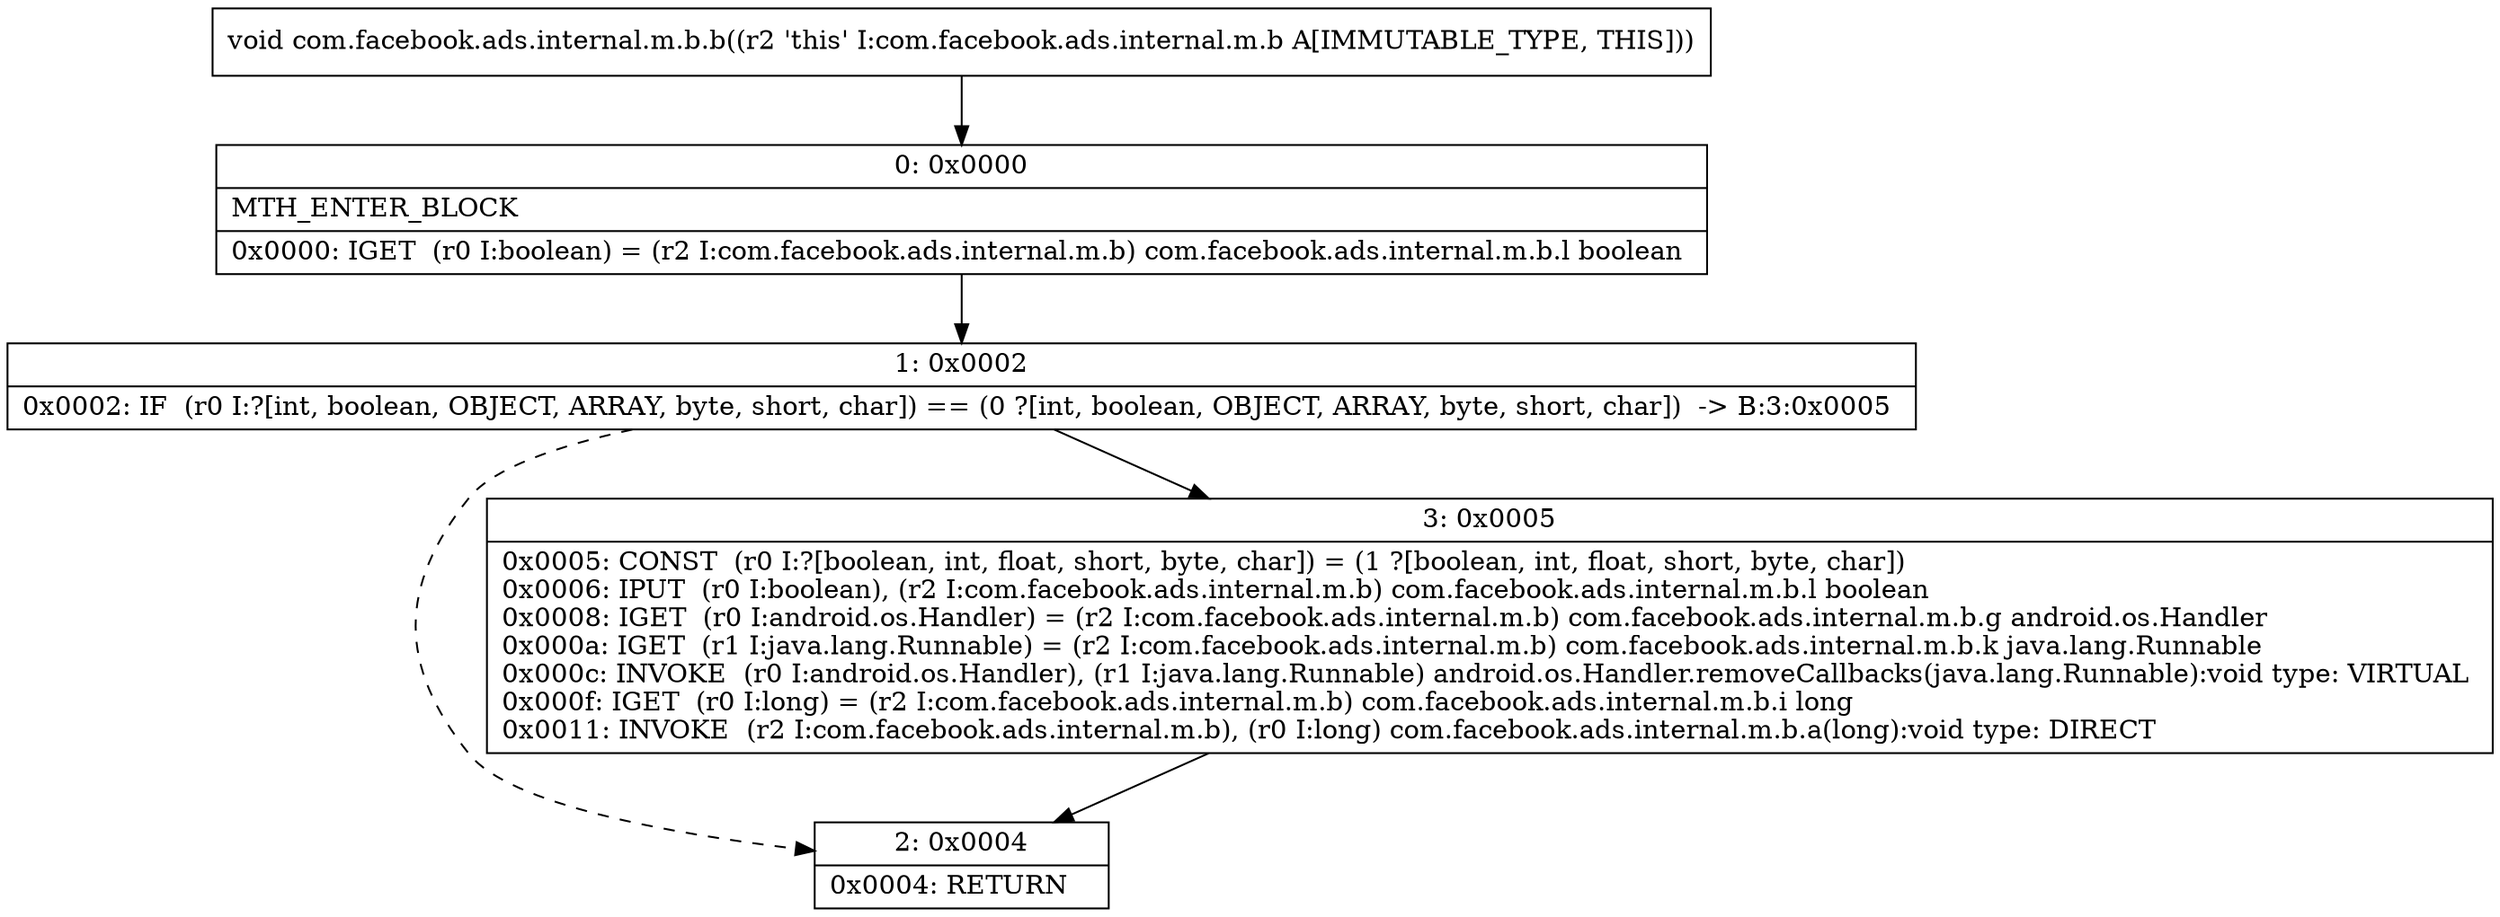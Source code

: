 digraph "CFG forcom.facebook.ads.internal.m.b.b()V" {
Node_0 [shape=record,label="{0\:\ 0x0000|MTH_ENTER_BLOCK\l|0x0000: IGET  (r0 I:boolean) = (r2 I:com.facebook.ads.internal.m.b) com.facebook.ads.internal.m.b.l boolean \l}"];
Node_1 [shape=record,label="{1\:\ 0x0002|0x0002: IF  (r0 I:?[int, boolean, OBJECT, ARRAY, byte, short, char]) == (0 ?[int, boolean, OBJECT, ARRAY, byte, short, char])  \-\> B:3:0x0005 \l}"];
Node_2 [shape=record,label="{2\:\ 0x0004|0x0004: RETURN   \l}"];
Node_3 [shape=record,label="{3\:\ 0x0005|0x0005: CONST  (r0 I:?[boolean, int, float, short, byte, char]) = (1 ?[boolean, int, float, short, byte, char]) \l0x0006: IPUT  (r0 I:boolean), (r2 I:com.facebook.ads.internal.m.b) com.facebook.ads.internal.m.b.l boolean \l0x0008: IGET  (r0 I:android.os.Handler) = (r2 I:com.facebook.ads.internal.m.b) com.facebook.ads.internal.m.b.g android.os.Handler \l0x000a: IGET  (r1 I:java.lang.Runnable) = (r2 I:com.facebook.ads.internal.m.b) com.facebook.ads.internal.m.b.k java.lang.Runnable \l0x000c: INVOKE  (r0 I:android.os.Handler), (r1 I:java.lang.Runnable) android.os.Handler.removeCallbacks(java.lang.Runnable):void type: VIRTUAL \l0x000f: IGET  (r0 I:long) = (r2 I:com.facebook.ads.internal.m.b) com.facebook.ads.internal.m.b.i long \l0x0011: INVOKE  (r2 I:com.facebook.ads.internal.m.b), (r0 I:long) com.facebook.ads.internal.m.b.a(long):void type: DIRECT \l}"];
MethodNode[shape=record,label="{void com.facebook.ads.internal.m.b.b((r2 'this' I:com.facebook.ads.internal.m.b A[IMMUTABLE_TYPE, THIS])) }"];
MethodNode -> Node_0;
Node_0 -> Node_1;
Node_1 -> Node_2[style=dashed];
Node_1 -> Node_3;
Node_3 -> Node_2;
}

